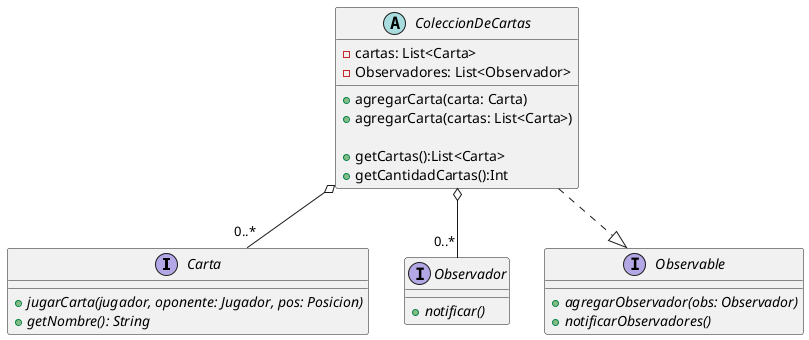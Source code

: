 @startuml

interface Carta{
  + {abstract} jugarCarta(jugador, oponente: Jugador, pos: Posicion)
  + {abstract} getNombre(): String

}

interface Observador{
  + {abstract} notificar()
}

interface Observable{
  + {abstract} agregarObservador(obs: Observador)
  + {abstract} notificarObservadores()
}
ColeccionDeCartas ..|> Observable



abstract class ColeccionDeCartas{
  - cartas: List<Carta>
  - Observadores: List<Observador>

  + agregarCarta(carta: Carta)
  + agregarCarta(cartas: List<Carta>)

  + getCartas():List<Carta>
  + getCantidadCartas():Int

}

ColeccionDeCartas o-- "0..*" Observador
ColeccionDeCartas o-- "0..*" Carta



@enduml
